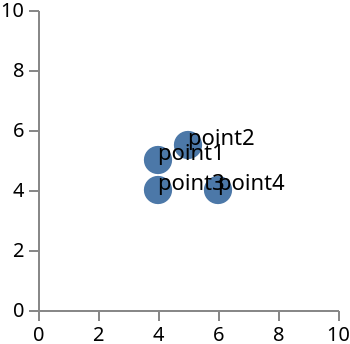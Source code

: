{
  "$schema": "https://vega.github.io/schema/vega/v5.json",
  "width": 150,
  "height": 150,
  "data": [
    {
      "name": "source",
      "values": [
        {
          "x": 4,
          "y": 5,
          "label": "point1"
        },
        {
          "x": 5,
          "y": 5.5,
          "label": "point2"
        },
        {
          "x": 4,
          "y": 4,
          "label": "point3"
        },
        {
          "x": 6,
          "y": 4,
          "label": "point4"
        }
      ]
    }
  ],
  "scales": [
    {
      "name": "x",
      "type": "linear",
      "domain": [
        0,
        10
      ],
      "range": "width"
    },
    {
      "name": "y",
      "type": "linear",
      "domain": [
        0,
        10
      ],
      "range": "height"
    }
  ],
  "axes": [
    {
      "scale": "x",
      "tickCount": 5,
      "orient": "bottom"
    },
    {
      "scale": "y",
      "tickCount": 5,
      "orient": "left"
    }
  ],
  "marks": [
    {
      "name": "baseMark",
      "type": "symbol",
      "from": {
        "data": "source"
      },
      "encode": {
        "update": {
          "x": {
            "scale": "x",
            "field": "x"
          },
          "y": {
            "scale": "y",
            "field": "y"
          },
          "size": {
            "value": 200
          }
        }
      }
    },
    {
      "name": "label",
      "type": "text",
      "from": {
        "data": "baseMark"
      },
      "encode": {
        "update": {
          "x": {
            "field": "x"
          },
          "y": {
            "field": "y"
          },
          "text": {
            "field": "datum.label"
          }
        }
      }
    }
  ]
}